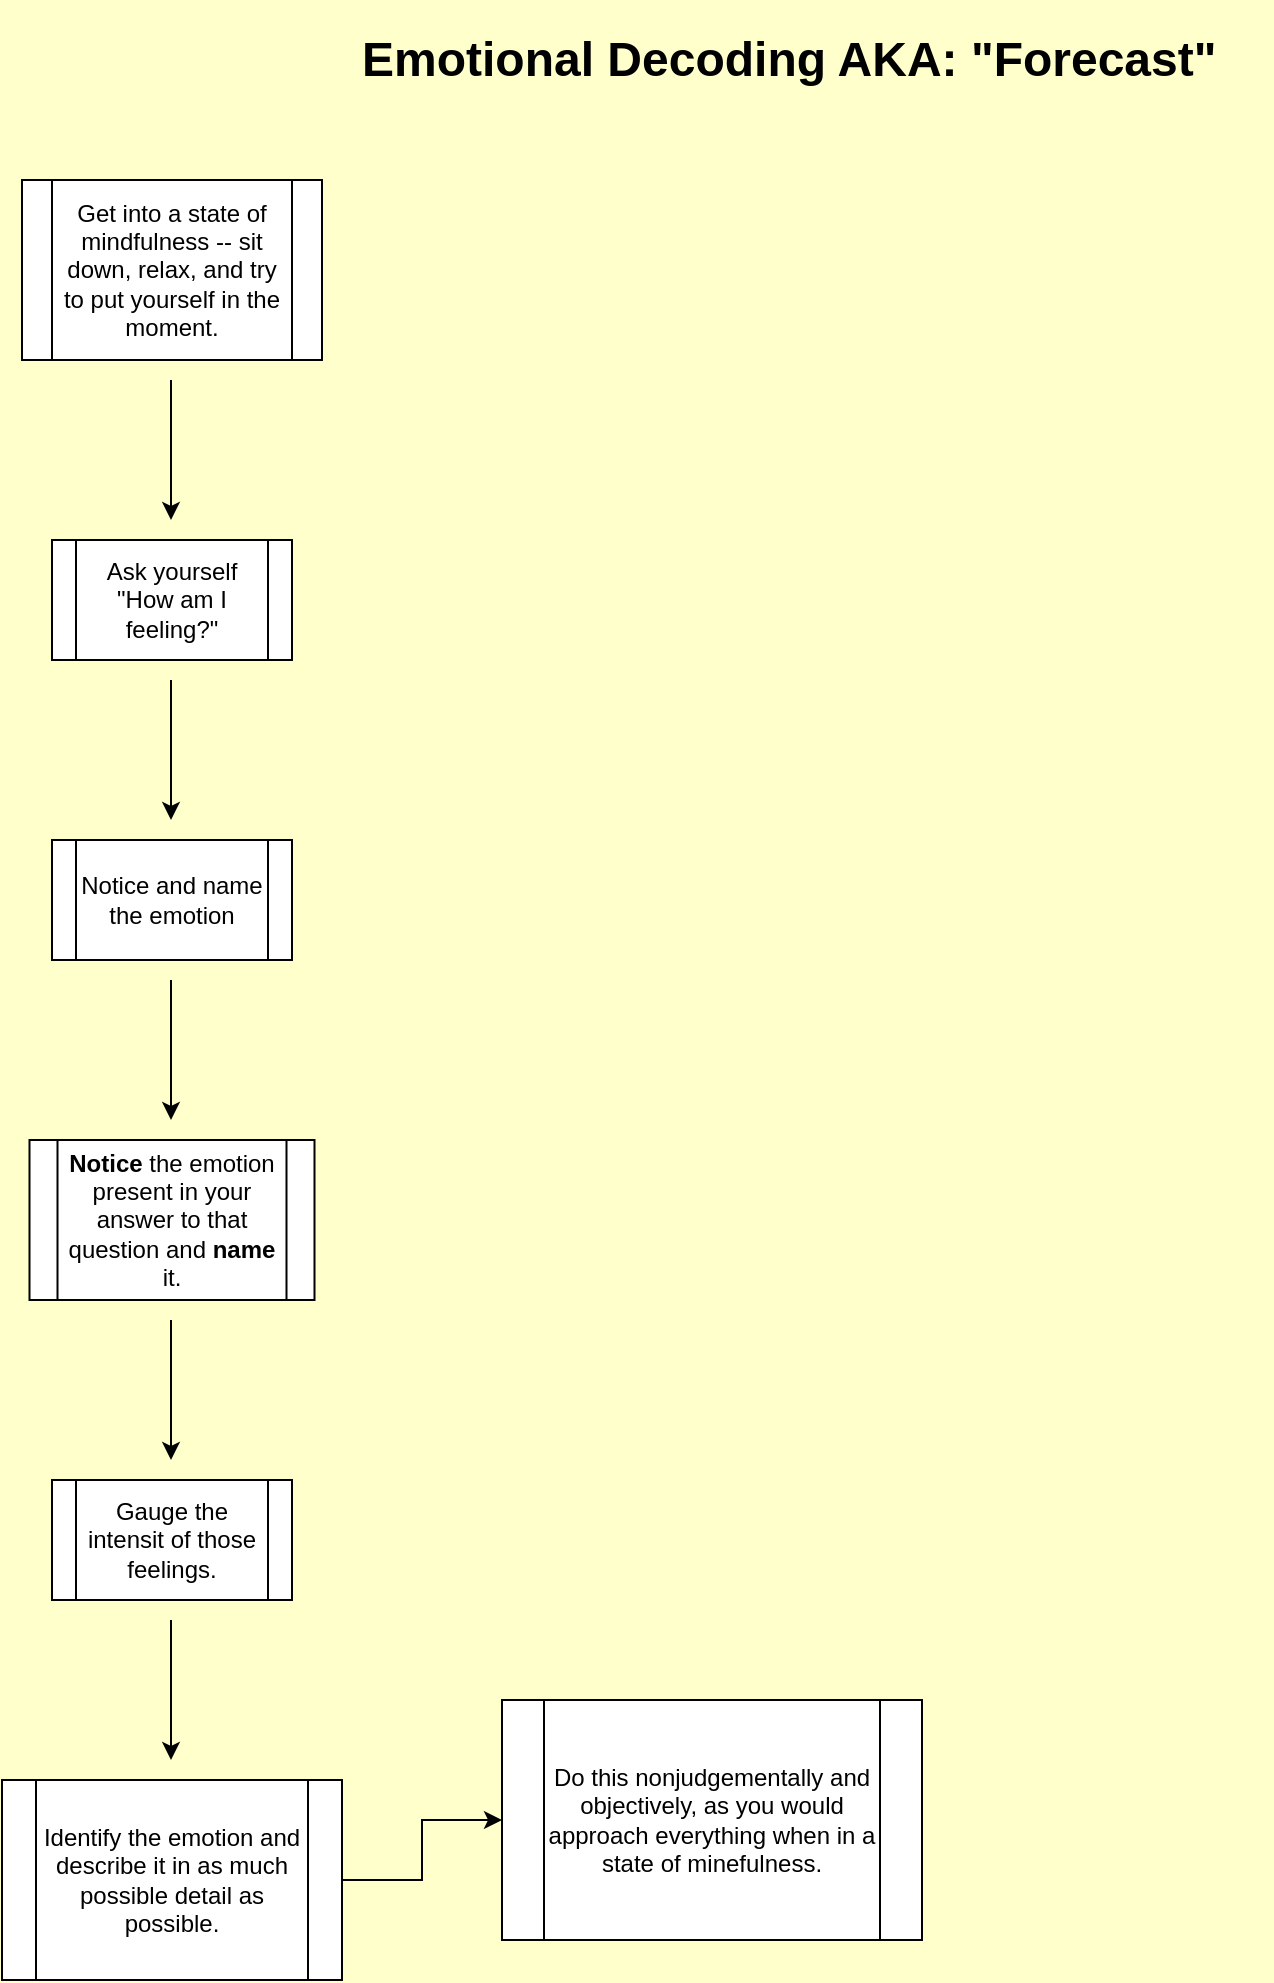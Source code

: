 <mxfile version="15.9.4" type="github">
  <diagram id="hHlFZ7VXGlfYixD8VlmR" name="Page-1">
    <mxGraphModel dx="802" dy="439" grid="1" gridSize="10" guides="1" tooltips="1" connect="1" arrows="1" fold="1" page="1" pageScale="1" pageWidth="850" pageHeight="1100" background="#FFFFCC" math="0" shadow="0">
      <root>
        <mxCell id="0" />
        <mxCell id="1" parent="0" />
        <mxCell id="Mtvsq1mrCesNcwVdDurB-1" value="&lt;h1&gt;Emotional Decoding AKA: &quot;Forecast&quot;&lt;br&gt;&lt;/h1&gt;&lt;p&gt;&lt;br&gt;&lt;/p&gt;" style="text;html=1;strokeColor=none;fillColor=none;spacing=5;spacingTop=-20;whiteSpace=wrap;overflow=hidden;rounded=0;" parent="1" vertex="1">
          <mxGeometry x="195" y="10" width="460" height="60" as="geometry" />
        </mxCell>
        <mxCell id="Mtvsq1mrCesNcwVdDurB-2" value="Get into a state of mindfulness -- sit down, relax, and try to put yourself in the moment." style="shape=process;whiteSpace=wrap;html=1;backgroundOutline=1;" parent="1" vertex="1">
          <mxGeometry x="30" y="90" width="150" height="90" as="geometry" />
        </mxCell>
        <mxCell id="Mtvsq1mrCesNcwVdDurB-3" value="" style="endArrow=classic;html=1;rounded=0;" parent="1" edge="1">
          <mxGeometry width="50" height="50" relative="1" as="geometry">
            <mxPoint x="104.5" y="190" as="sourcePoint" />
            <mxPoint x="104.5" y="260" as="targetPoint" />
          </mxGeometry>
        </mxCell>
        <mxCell id="Mtvsq1mrCesNcwVdDurB-4" value="Ask yourself &quot;How am I feeling?&quot;" style="shape=process;whiteSpace=wrap;html=1;backgroundOutline=1;" parent="1" vertex="1">
          <mxGeometry x="45" y="270" width="120" height="60" as="geometry" />
        </mxCell>
        <mxCell id="Mtvsq1mrCesNcwVdDurB-5" value="" style="endArrow=classic;html=1;rounded=0;" parent="1" edge="1">
          <mxGeometry width="50" height="50" relative="1" as="geometry">
            <mxPoint x="104.5" y="340" as="sourcePoint" />
            <mxPoint x="104.5" y="410" as="targetPoint" />
          </mxGeometry>
        </mxCell>
        <mxCell id="Mtvsq1mrCesNcwVdDurB-6" value="Notice and name the emotion" style="shape=process;whiteSpace=wrap;html=1;backgroundOutline=1;" parent="1" vertex="1">
          <mxGeometry x="45" y="420" width="120" height="60" as="geometry" />
        </mxCell>
        <mxCell id="Mtvsq1mrCesNcwVdDurB-7" value="" style="endArrow=classic;html=1;rounded=0;" parent="1" edge="1">
          <mxGeometry width="50" height="50" relative="1" as="geometry">
            <mxPoint x="104.5" y="490" as="sourcePoint" />
            <mxPoint x="104.5" y="560" as="targetPoint" />
          </mxGeometry>
        </mxCell>
        <mxCell id="Mtvsq1mrCesNcwVdDurB-8" value="&lt;b&gt;Notice &lt;/b&gt;the emotion present in your answer to that question and &lt;b&gt;name&lt;/b&gt; it.&lt;br&gt;&lt;b&gt;&lt;/b&gt;" style="shape=process;whiteSpace=wrap;html=1;backgroundOutline=1;" parent="1" vertex="1">
          <mxGeometry x="33.75" y="570" width="142.5" height="80" as="geometry" />
        </mxCell>
        <mxCell id="Mtvsq1mrCesNcwVdDurB-9" value="" style="endArrow=classic;html=1;rounded=0;" parent="1" edge="1">
          <mxGeometry width="50" height="50" relative="1" as="geometry">
            <mxPoint x="104.5" y="660" as="sourcePoint" />
            <mxPoint x="104.5" y="730" as="targetPoint" />
          </mxGeometry>
        </mxCell>
        <mxCell id="NgXwS82FWNWqF2QLKAil-1" value="Gauge the intensit of those feelings." style="shape=process;whiteSpace=wrap;html=1;backgroundOutline=1;" vertex="1" parent="1">
          <mxGeometry x="45" y="740" width="120" height="60" as="geometry" />
        </mxCell>
        <mxCell id="NgXwS82FWNWqF2QLKAil-2" value="" style="endArrow=classic;html=1;rounded=0;" edge="1" parent="1">
          <mxGeometry width="50" height="50" relative="1" as="geometry">
            <mxPoint x="104.5" y="810" as="sourcePoint" />
            <mxPoint x="104.5" y="880" as="targetPoint" />
          </mxGeometry>
        </mxCell>
        <mxCell id="NgXwS82FWNWqF2QLKAil-5" value="" style="edgeStyle=orthogonalEdgeStyle;rounded=0;orthogonalLoop=1;jettySize=auto;html=1;" edge="1" parent="1" source="NgXwS82FWNWqF2QLKAil-3" target="NgXwS82FWNWqF2QLKAil-4">
          <mxGeometry relative="1" as="geometry" />
        </mxCell>
        <mxCell id="NgXwS82FWNWqF2QLKAil-3" value="Identify the emotion and describe it in as much possible detail as possible.&lt;br&gt;" style="shape=process;whiteSpace=wrap;html=1;backgroundOutline=1;" vertex="1" parent="1">
          <mxGeometry x="20" y="890" width="170" height="100" as="geometry" />
        </mxCell>
        <mxCell id="NgXwS82FWNWqF2QLKAil-4" value="Do this nonjudgementally and objectively, as you would approach everything when in a state of minefulness." style="shape=process;whiteSpace=wrap;html=1;backgroundOutline=1;" vertex="1" parent="1">
          <mxGeometry x="270" y="850" width="210" height="120" as="geometry" />
        </mxCell>
      </root>
    </mxGraphModel>
  </diagram>
</mxfile>
